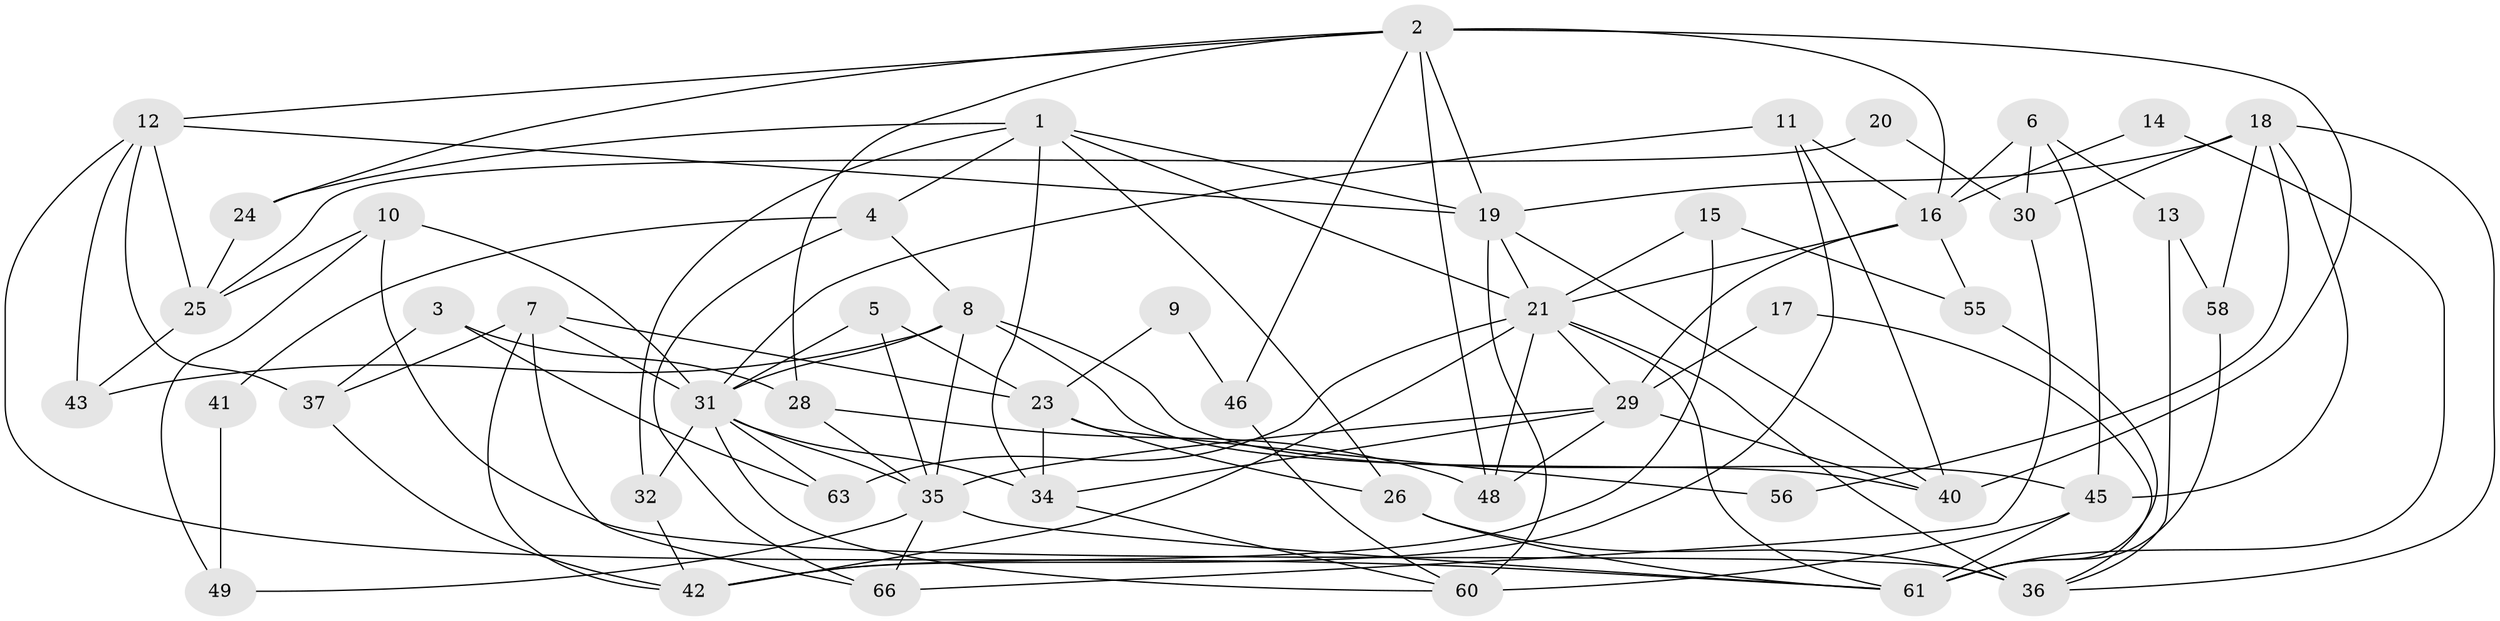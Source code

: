 // Generated by graph-tools (version 1.1) at 2025/23/03/03/25 07:23:59]
// undirected, 49 vertices, 113 edges
graph export_dot {
graph [start="1"]
  node [color=gray90,style=filled];
  1 [super="+38"];
  2 [super="+54"];
  3;
  4;
  5;
  6 [super="+59"];
  7 [super="+53"];
  8 [super="+68"];
  9;
  10;
  11;
  12 [super="+27"];
  13;
  14;
  15;
  16 [super="+50"];
  17;
  18;
  19 [super="+22"];
  20;
  21 [super="+65"];
  23 [super="+33"];
  24;
  25 [super="+69"];
  26;
  28;
  29 [super="+39"];
  30 [super="+67"];
  31 [super="+52"];
  32;
  34;
  35 [super="+47"];
  36 [super="+57"];
  37;
  40 [super="+44"];
  41;
  42 [super="+64"];
  43;
  45 [super="+51"];
  46;
  48;
  49;
  55;
  56;
  58;
  60;
  61 [super="+62"];
  63 [super="+70"];
  66;
  1 -- 4;
  1 -- 24;
  1 -- 26;
  1 -- 32;
  1 -- 34;
  1 -- 19;
  1 -- 21;
  2 -- 16;
  2 -- 24;
  2 -- 46;
  2 -- 19;
  2 -- 48;
  2 -- 40 [weight=2];
  2 -- 12;
  2 -- 28;
  3 -- 28;
  3 -- 37;
  3 -- 63;
  4 -- 66;
  4 -- 41;
  4 -- 8;
  5 -- 23 [weight=2];
  5 -- 31;
  5 -- 35;
  6 -- 13;
  6 -- 30;
  6 -- 45;
  6 -- 16;
  7 -- 37;
  7 -- 23 [weight=2];
  7 -- 66;
  7 -- 42;
  7 -- 31;
  8 -- 31;
  8 -- 35;
  8 -- 40;
  8 -- 43;
  8 -- 45;
  9 -- 46;
  9 -- 23;
  10 -- 25;
  10 -- 49;
  10 -- 31;
  10 -- 36;
  11 -- 31;
  11 -- 16;
  11 -- 42;
  11 -- 40;
  12 -- 43;
  12 -- 37;
  12 -- 25;
  12 -- 19;
  12 -- 61;
  13 -- 58;
  13 -- 36;
  14 -- 16;
  14 -- 61;
  15 -- 55;
  15 -- 42;
  15 -- 21;
  16 -- 21;
  16 -- 29;
  16 -- 55;
  17 -- 36;
  17 -- 29;
  18 -- 19;
  18 -- 45;
  18 -- 56;
  18 -- 58;
  18 -- 36;
  18 -- 30;
  19 -- 60;
  19 -- 40;
  19 -- 21;
  20 -- 30;
  20 -- 25;
  21 -- 42;
  21 -- 36;
  21 -- 61;
  21 -- 29;
  21 -- 48;
  21 -- 63;
  23 -- 34;
  23 -- 56;
  23 -- 26;
  24 -- 25;
  25 -- 43;
  26 -- 61;
  26 -- 36;
  28 -- 48;
  28 -- 35;
  29 -- 40;
  29 -- 48;
  29 -- 34;
  29 -- 35;
  30 -- 66;
  31 -- 34;
  31 -- 63;
  31 -- 35;
  31 -- 32;
  31 -- 60;
  32 -- 42;
  34 -- 60;
  35 -- 66;
  35 -- 49;
  35 -- 61;
  37 -- 42;
  41 -- 49;
  45 -- 60 [weight=2];
  45 -- 61;
  46 -- 60;
  55 -- 61;
  58 -- 61;
}
